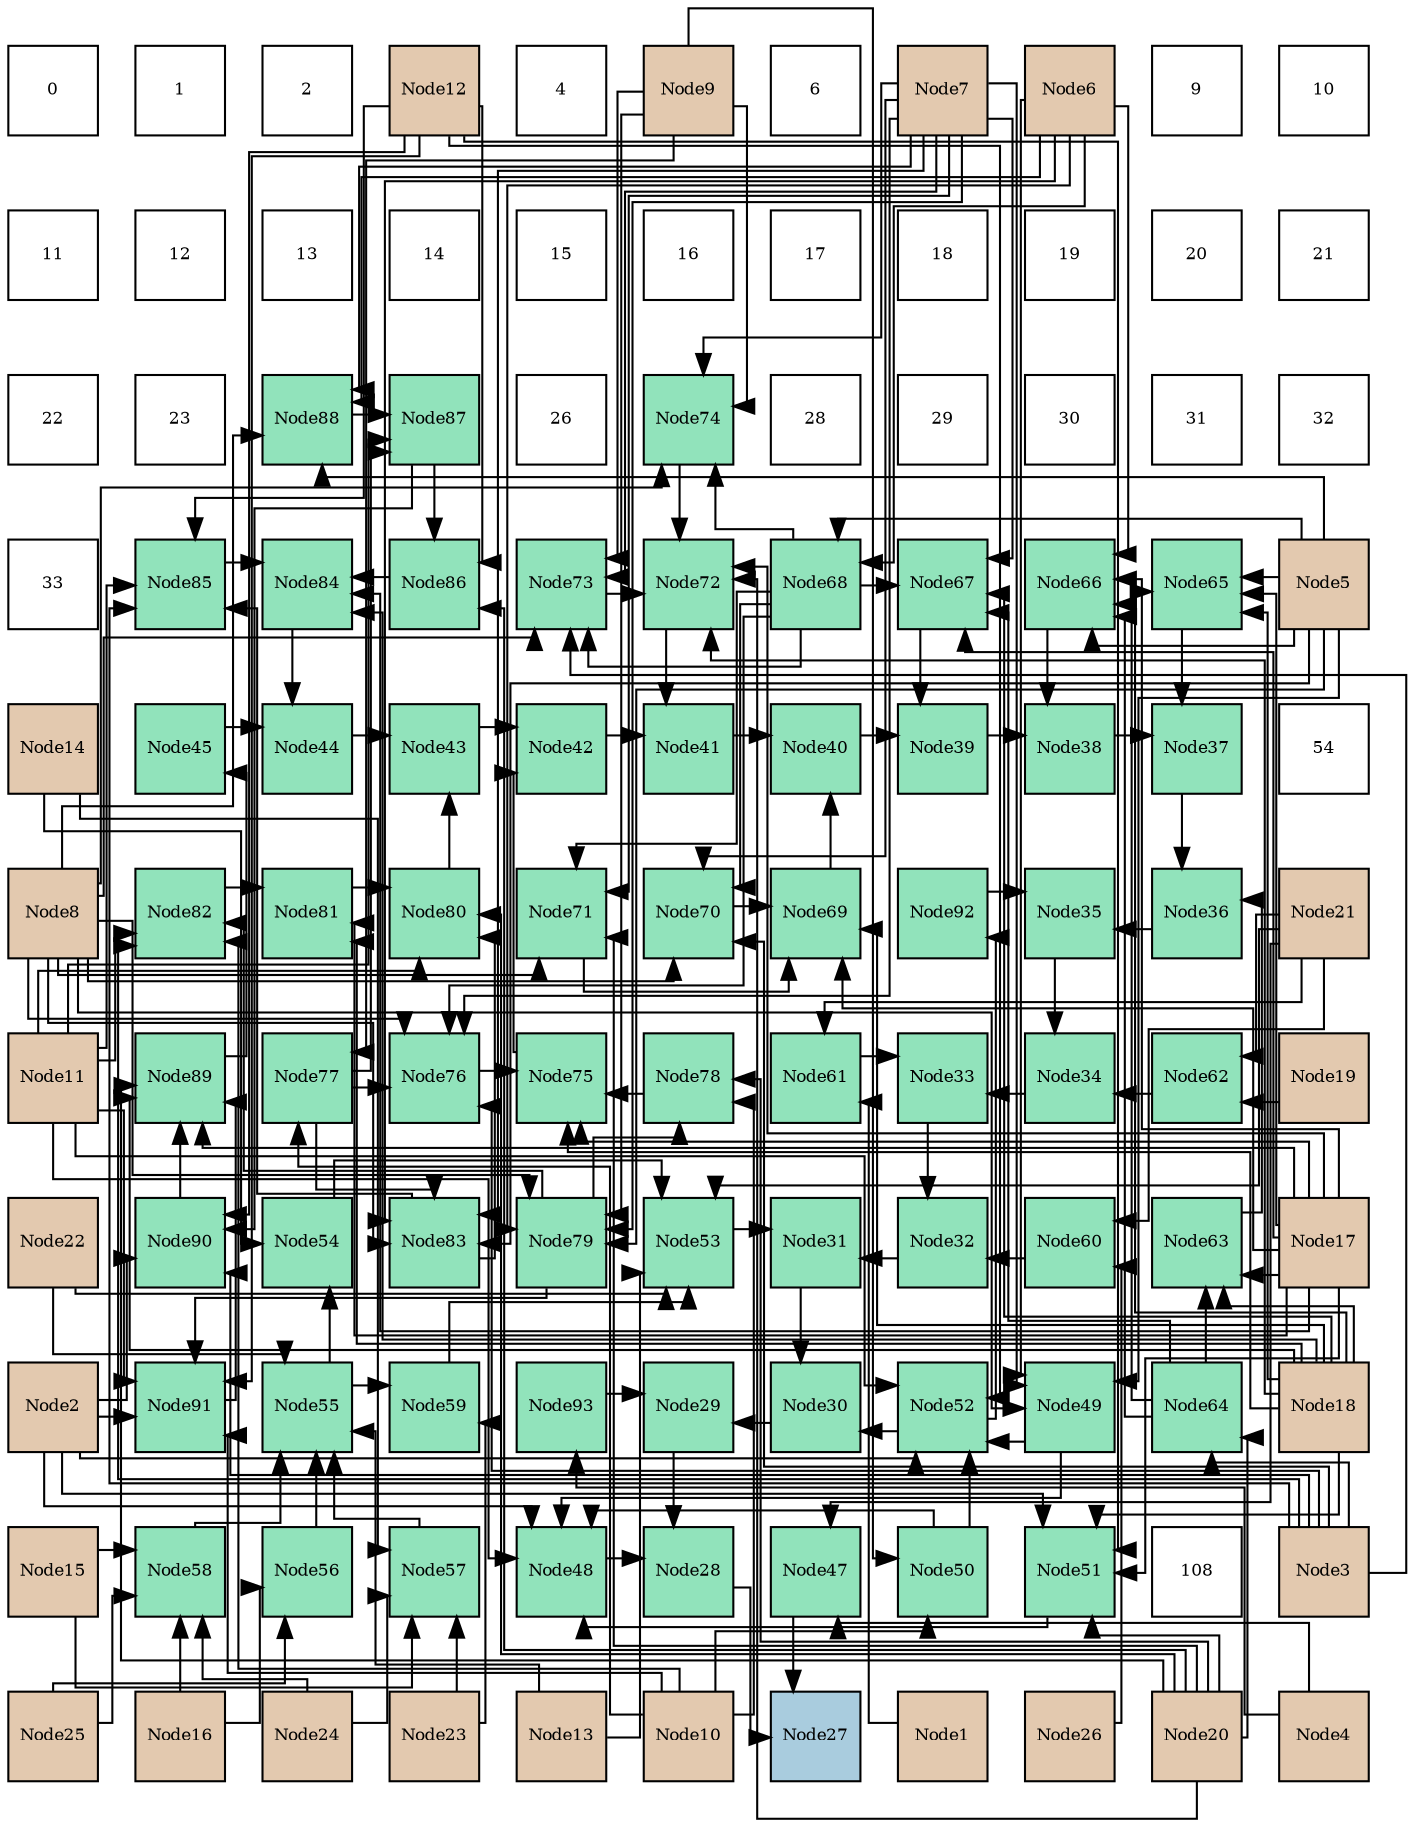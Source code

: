 digraph layout{
 rankdir=TB;
 splines=ortho;
 node [style=filled shape=square fixedsize=true width=0.6];
0[label="0", fontsize=8, fillcolor="#ffffff"];
1[label="1", fontsize=8, fillcolor="#ffffff"];
2[label="2", fontsize=8, fillcolor="#ffffff"];
3[label="Node12", fontsize=8, fillcolor="#e3c9af"];
4[label="4", fontsize=8, fillcolor="#ffffff"];
5[label="Node9", fontsize=8, fillcolor="#e3c9af"];
6[label="6", fontsize=8, fillcolor="#ffffff"];
7[label="Node7", fontsize=8, fillcolor="#e3c9af"];
8[label="Node6", fontsize=8, fillcolor="#e3c9af"];
9[label="9", fontsize=8, fillcolor="#ffffff"];
10[label="10", fontsize=8, fillcolor="#ffffff"];
11[label="11", fontsize=8, fillcolor="#ffffff"];
12[label="12", fontsize=8, fillcolor="#ffffff"];
13[label="13", fontsize=8, fillcolor="#ffffff"];
14[label="14", fontsize=8, fillcolor="#ffffff"];
15[label="15", fontsize=8, fillcolor="#ffffff"];
16[label="16", fontsize=8, fillcolor="#ffffff"];
17[label="17", fontsize=8, fillcolor="#ffffff"];
18[label="18", fontsize=8, fillcolor="#ffffff"];
19[label="19", fontsize=8, fillcolor="#ffffff"];
20[label="20", fontsize=8, fillcolor="#ffffff"];
21[label="21", fontsize=8, fillcolor="#ffffff"];
22[label="22", fontsize=8, fillcolor="#ffffff"];
23[label="23", fontsize=8, fillcolor="#ffffff"];
24[label="Node88", fontsize=8, fillcolor="#91e3bb"];
25[label="Node87", fontsize=8, fillcolor="#91e3bb"];
26[label="26", fontsize=8, fillcolor="#ffffff"];
27[label="Node74", fontsize=8, fillcolor="#91e3bb"];
28[label="28", fontsize=8, fillcolor="#ffffff"];
29[label="29", fontsize=8, fillcolor="#ffffff"];
30[label="30", fontsize=8, fillcolor="#ffffff"];
31[label="31", fontsize=8, fillcolor="#ffffff"];
32[label="32", fontsize=8, fillcolor="#ffffff"];
33[label="33", fontsize=8, fillcolor="#ffffff"];
34[label="Node85", fontsize=8, fillcolor="#91e3bb"];
35[label="Node84", fontsize=8, fillcolor="#91e3bb"];
36[label="Node86", fontsize=8, fillcolor="#91e3bb"];
37[label="Node73", fontsize=8, fillcolor="#91e3bb"];
38[label="Node72", fontsize=8, fillcolor="#91e3bb"];
39[label="Node68", fontsize=8, fillcolor="#91e3bb"];
40[label="Node67", fontsize=8, fillcolor="#91e3bb"];
41[label="Node66", fontsize=8, fillcolor="#91e3bb"];
42[label="Node65", fontsize=8, fillcolor="#91e3bb"];
43[label="Node5", fontsize=8, fillcolor="#e3c9af"];
44[label="Node14", fontsize=8, fillcolor="#e3c9af"];
45[label="Node45", fontsize=8, fillcolor="#91e3bb"];
46[label="Node44", fontsize=8, fillcolor="#91e3bb"];
47[label="Node43", fontsize=8, fillcolor="#91e3bb"];
48[label="Node42", fontsize=8, fillcolor="#91e3bb"];
49[label="Node41", fontsize=8, fillcolor="#91e3bb"];
50[label="Node40", fontsize=8, fillcolor="#91e3bb"];
51[label="Node39", fontsize=8, fillcolor="#91e3bb"];
52[label="Node38", fontsize=8, fillcolor="#91e3bb"];
53[label="Node37", fontsize=8, fillcolor="#91e3bb"];
54[label="54", fontsize=8, fillcolor="#ffffff"];
55[label="Node8", fontsize=8, fillcolor="#e3c9af"];
56[label="Node82", fontsize=8, fillcolor="#91e3bb"];
57[label="Node81", fontsize=8, fillcolor="#91e3bb"];
58[label="Node80", fontsize=8, fillcolor="#91e3bb"];
59[label="Node71", fontsize=8, fillcolor="#91e3bb"];
60[label="Node70", fontsize=8, fillcolor="#91e3bb"];
61[label="Node69", fontsize=8, fillcolor="#91e3bb"];
62[label="Node92", fontsize=8, fillcolor="#91e3bb"];
63[label="Node35", fontsize=8, fillcolor="#91e3bb"];
64[label="Node36", fontsize=8, fillcolor="#91e3bb"];
65[label="Node21", fontsize=8, fillcolor="#e3c9af"];
66[label="Node11", fontsize=8, fillcolor="#e3c9af"];
67[label="Node89", fontsize=8, fillcolor="#91e3bb"];
68[label="Node77", fontsize=8, fillcolor="#91e3bb"];
69[label="Node76", fontsize=8, fillcolor="#91e3bb"];
70[label="Node75", fontsize=8, fillcolor="#91e3bb"];
71[label="Node78", fontsize=8, fillcolor="#91e3bb"];
72[label="Node61", fontsize=8, fillcolor="#91e3bb"];
73[label="Node33", fontsize=8, fillcolor="#91e3bb"];
74[label="Node34", fontsize=8, fillcolor="#91e3bb"];
75[label="Node62", fontsize=8, fillcolor="#91e3bb"];
76[label="Node19", fontsize=8, fillcolor="#e3c9af"];
77[label="Node22", fontsize=8, fillcolor="#e3c9af"];
78[label="Node90", fontsize=8, fillcolor="#91e3bb"];
79[label="Node54", fontsize=8, fillcolor="#91e3bb"];
80[label="Node83", fontsize=8, fillcolor="#91e3bb"];
81[label="Node79", fontsize=8, fillcolor="#91e3bb"];
82[label="Node53", fontsize=8, fillcolor="#91e3bb"];
83[label="Node31", fontsize=8, fillcolor="#91e3bb"];
84[label="Node32", fontsize=8, fillcolor="#91e3bb"];
85[label="Node60", fontsize=8, fillcolor="#91e3bb"];
86[label="Node63", fontsize=8, fillcolor="#91e3bb"];
87[label="Node17", fontsize=8, fillcolor="#e3c9af"];
88[label="Node2", fontsize=8, fillcolor="#e3c9af"];
89[label="Node91", fontsize=8, fillcolor="#91e3bb"];
90[label="Node55", fontsize=8, fillcolor="#91e3bb"];
91[label="Node59", fontsize=8, fillcolor="#91e3bb"];
92[label="Node93", fontsize=8, fillcolor="#91e3bb"];
93[label="Node29", fontsize=8, fillcolor="#91e3bb"];
94[label="Node30", fontsize=8, fillcolor="#91e3bb"];
95[label="Node52", fontsize=8, fillcolor="#91e3bb"];
96[label="Node49", fontsize=8, fillcolor="#91e3bb"];
97[label="Node64", fontsize=8, fillcolor="#91e3bb"];
98[label="Node18", fontsize=8, fillcolor="#e3c9af"];
99[label="Node15", fontsize=8, fillcolor="#e3c9af"];
100[label="Node58", fontsize=8, fillcolor="#91e3bb"];
101[label="Node56", fontsize=8, fillcolor="#91e3bb"];
102[label="Node57", fontsize=8, fillcolor="#91e3bb"];
103[label="Node48", fontsize=8, fillcolor="#91e3bb"];
104[label="Node28", fontsize=8, fillcolor="#91e3bb"];
105[label="Node47", fontsize=8, fillcolor="#91e3bb"];
106[label="Node50", fontsize=8, fillcolor="#91e3bb"];
107[label="Node51", fontsize=8, fillcolor="#91e3bb"];
108[label="108", fontsize=8, fillcolor="#ffffff"];
109[label="Node3", fontsize=8, fillcolor="#e3c9af"];
110[label="Node25", fontsize=8, fillcolor="#e3c9af"];
111[label="Node16", fontsize=8, fillcolor="#e3c9af"];
112[label="Node24", fontsize=8, fillcolor="#e3c9af"];
113[label="Node23", fontsize=8, fillcolor="#e3c9af"];
114[label="Node13", fontsize=8, fillcolor="#e3c9af"];
115[label="Node10", fontsize=8, fillcolor="#e3c9af"];
116[label="Node27", fontsize=8, fillcolor="#a9ccde"];
117[label="Node1", fontsize=8, fillcolor="#e3c9af"];
118[label="Node26", fontsize=8, fillcolor="#e3c9af"];
119[label="Node20", fontsize=8, fillcolor="#e3c9af"];
120[label="Node4", fontsize=8, fillcolor="#e3c9af"];
edge [constraint=false, style=vis];104 -> 116;
105 -> 116;
93 -> 104;
103 -> 104;
94 -> 93;
92 -> 93;
83 -> 94;
95 -> 94;
84 -> 83;
82 -> 83;
73 -> 84;
85 -> 84;
74 -> 73;
72 -> 73;
63 -> 74;
75 -> 74;
64 -> 63;
62 -> 63;
53 -> 64;
86 -> 64;
52 -> 53;
42 -> 53;
51 -> 52;
41 -> 52;
50 -> 51;
40 -> 51;
49 -> 50;
61 -> 50;
48 -> 49;
38 -> 49;
47 -> 48;
70 -> 48;
46 -> 47;
58 -> 47;
45 -> 46;
35 -> 46;
67 -> 45;
79 -> 82;
91 -> 82;
114 -> 82;
65 -> 82;
77 -> 82;
57 -> 58;
80 -> 58;
66 -> 58;
119 -> 58;
34 -> 35;
36 -> 35;
87 -> 35;
98 -> 35;
78 -> 67;
89 -> 67;
87 -> 67;
98 -> 67;
119 -> 67;
90 -> 79;
44 -> 79;
90 -> 91;
113 -> 91;
60 -> 61;
59 -> 61;
87 -> 61;
98 -> 61;
37 -> 38;
27 -> 38;
87 -> 38;
98 -> 38;
119 -> 38;
69 -> 70;
71 -> 70;
87 -> 70;
98 -> 70;
56 -> 57;
87 -> 57;
98 -> 57;
80 -> 34;
109 -> 34;
66 -> 34;
3 -> 34;
25 -> 36;
3 -> 36;
119 -> 36;
25 -> 78;
88 -> 78;
109 -> 78;
3 -> 78;
95 -> 62;
96 -> 103;
106 -> 103;
107 -> 103;
88 -> 103;
66 -> 103;
96 -> 95;
106 -> 95;
88 -> 95;
66 -> 95;
3 -> 95;
101 -> 90;
102 -> 90;
100 -> 90;
114 -> 90;
77 -> 90;
97 -> 86;
87 -> 86;
98 -> 86;
97 -> 42;
43 -> 42;
87 -> 42;
98 -> 42;
97 -> 41;
43 -> 41;
8 -> 41;
87 -> 41;
98 -> 41;
97 -> 40;
39 -> 40;
7 -> 40;
87 -> 40;
98 -> 40;
39 -> 60;
109 -> 60;
7 -> 60;
55 -> 60;
39 -> 59;
7 -> 59;
55 -> 59;
119 -> 59;
39 -> 37;
109 -> 37;
7 -> 37;
55 -> 37;
5 -> 37;
39 -> 27;
7 -> 27;
55 -> 27;
5 -> 27;
39 -> 69;
68 -> 69;
109 -> 69;
7 -> 69;
55 -> 69;
81 -> 71;
115 -> 71;
119 -> 71;
81 -> 56;
109 -> 56;
115 -> 56;
66 -> 56;
68 -> 80;
43 -> 80;
8 -> 80;
7 -> 80;
55 -> 80;
68 -> 25;
24 -> 25;
66 -> 25;
81 -> 89;
88 -> 89;
115 -> 89;
66 -> 89;
3 -> 89;
120 -> 105;
65 -> 105;
43 -> 96;
8 -> 96;
7 -> 96;
55 -> 96;
5 -> 106;
115 -> 106;
88 -> 107;
3 -> 107;
87 -> 107;
98 -> 107;
119 -> 107;
111 -> 101;
110 -> 101;
44 -> 102;
99 -> 102;
113 -> 102;
112 -> 102;
99 -> 100;
111 -> 100;
112 -> 100;
110 -> 100;
65 -> 85;
118 -> 85;
117 -> 72;
65 -> 72;
76 -> 75;
65 -> 75;
109 -> 97;
119 -> 97;
43 -> 39;
8 -> 39;
5 -> 68;
115 -> 68;
43 -> 81;
8 -> 81;
7 -> 81;
55 -> 81;
5 -> 81;
43 -> 24;
8 -> 24;
7 -> 24;
55 -> 24;
120 -> 92;
edge [constraint=true, style=invis];
0 -> 11 -> 22 -> 33 -> 44 -> 55 -> 66 -> 77 -> 88 -> 99 -> 110;
1 -> 12 -> 23 -> 34 -> 45 -> 56 -> 67 -> 78 -> 89 -> 100 -> 111;
2 -> 13 -> 24 -> 35 -> 46 -> 57 -> 68 -> 79 -> 90 -> 101 -> 112;
3 -> 14 -> 25 -> 36 -> 47 -> 58 -> 69 -> 80 -> 91 -> 102 -> 113;
4 -> 15 -> 26 -> 37 -> 48 -> 59 -> 70 -> 81 -> 92 -> 103 -> 114;
5 -> 16 -> 27 -> 38 -> 49 -> 60 -> 71 -> 82 -> 93 -> 104 -> 115;
6 -> 17 -> 28 -> 39 -> 50 -> 61 -> 72 -> 83 -> 94 -> 105 -> 116;
7 -> 18 -> 29 -> 40 -> 51 -> 62 -> 73 -> 84 -> 95 -> 106 -> 117;
8 -> 19 -> 30 -> 41 -> 52 -> 63 -> 74 -> 85 -> 96 -> 107 -> 118;
9 -> 20 -> 31 -> 42 -> 53 -> 64 -> 75 -> 86 -> 97 -> 108 -> 119;
10 -> 21 -> 32 -> 43 -> 54 -> 65 -> 76 -> 87 -> 98 -> 109 -> 120;
rank = same {0 -> 1 -> 2 -> 3 -> 4 -> 5 -> 6 -> 7 -> 8 -> 9 -> 10};
rank = same {11 -> 12 -> 13 -> 14 -> 15 -> 16 -> 17 -> 18 -> 19 -> 20 -> 21};
rank = same {22 -> 23 -> 24 -> 25 -> 26 -> 27 -> 28 -> 29 -> 30 -> 31 -> 32};
rank = same {33 -> 34 -> 35 -> 36 -> 37 -> 38 -> 39 -> 40 -> 41 -> 42 -> 43};
rank = same {44 -> 45 -> 46 -> 47 -> 48 -> 49 -> 50 -> 51 -> 52 -> 53 -> 54};
rank = same {55 -> 56 -> 57 -> 58 -> 59 -> 60 -> 61 -> 62 -> 63 -> 64 -> 65};
rank = same {66 -> 67 -> 68 -> 69 -> 70 -> 71 -> 72 -> 73 -> 74 -> 75 -> 76};
rank = same {77 -> 78 -> 79 -> 80 -> 81 -> 82 -> 83 -> 84 -> 85 -> 86 -> 87};
rank = same {88 -> 89 -> 90 -> 91 -> 92 -> 93 -> 94 -> 95 -> 96 -> 97 -> 98};
rank = same {99 -> 100 -> 101 -> 102 -> 103 -> 104 -> 105 -> 106 -> 107 -> 108 -> 109};
rank = same {110 -> 111 -> 112 -> 113 -> 114 -> 115 -> 116 -> 117 -> 118 -> 119 -> 120};
}